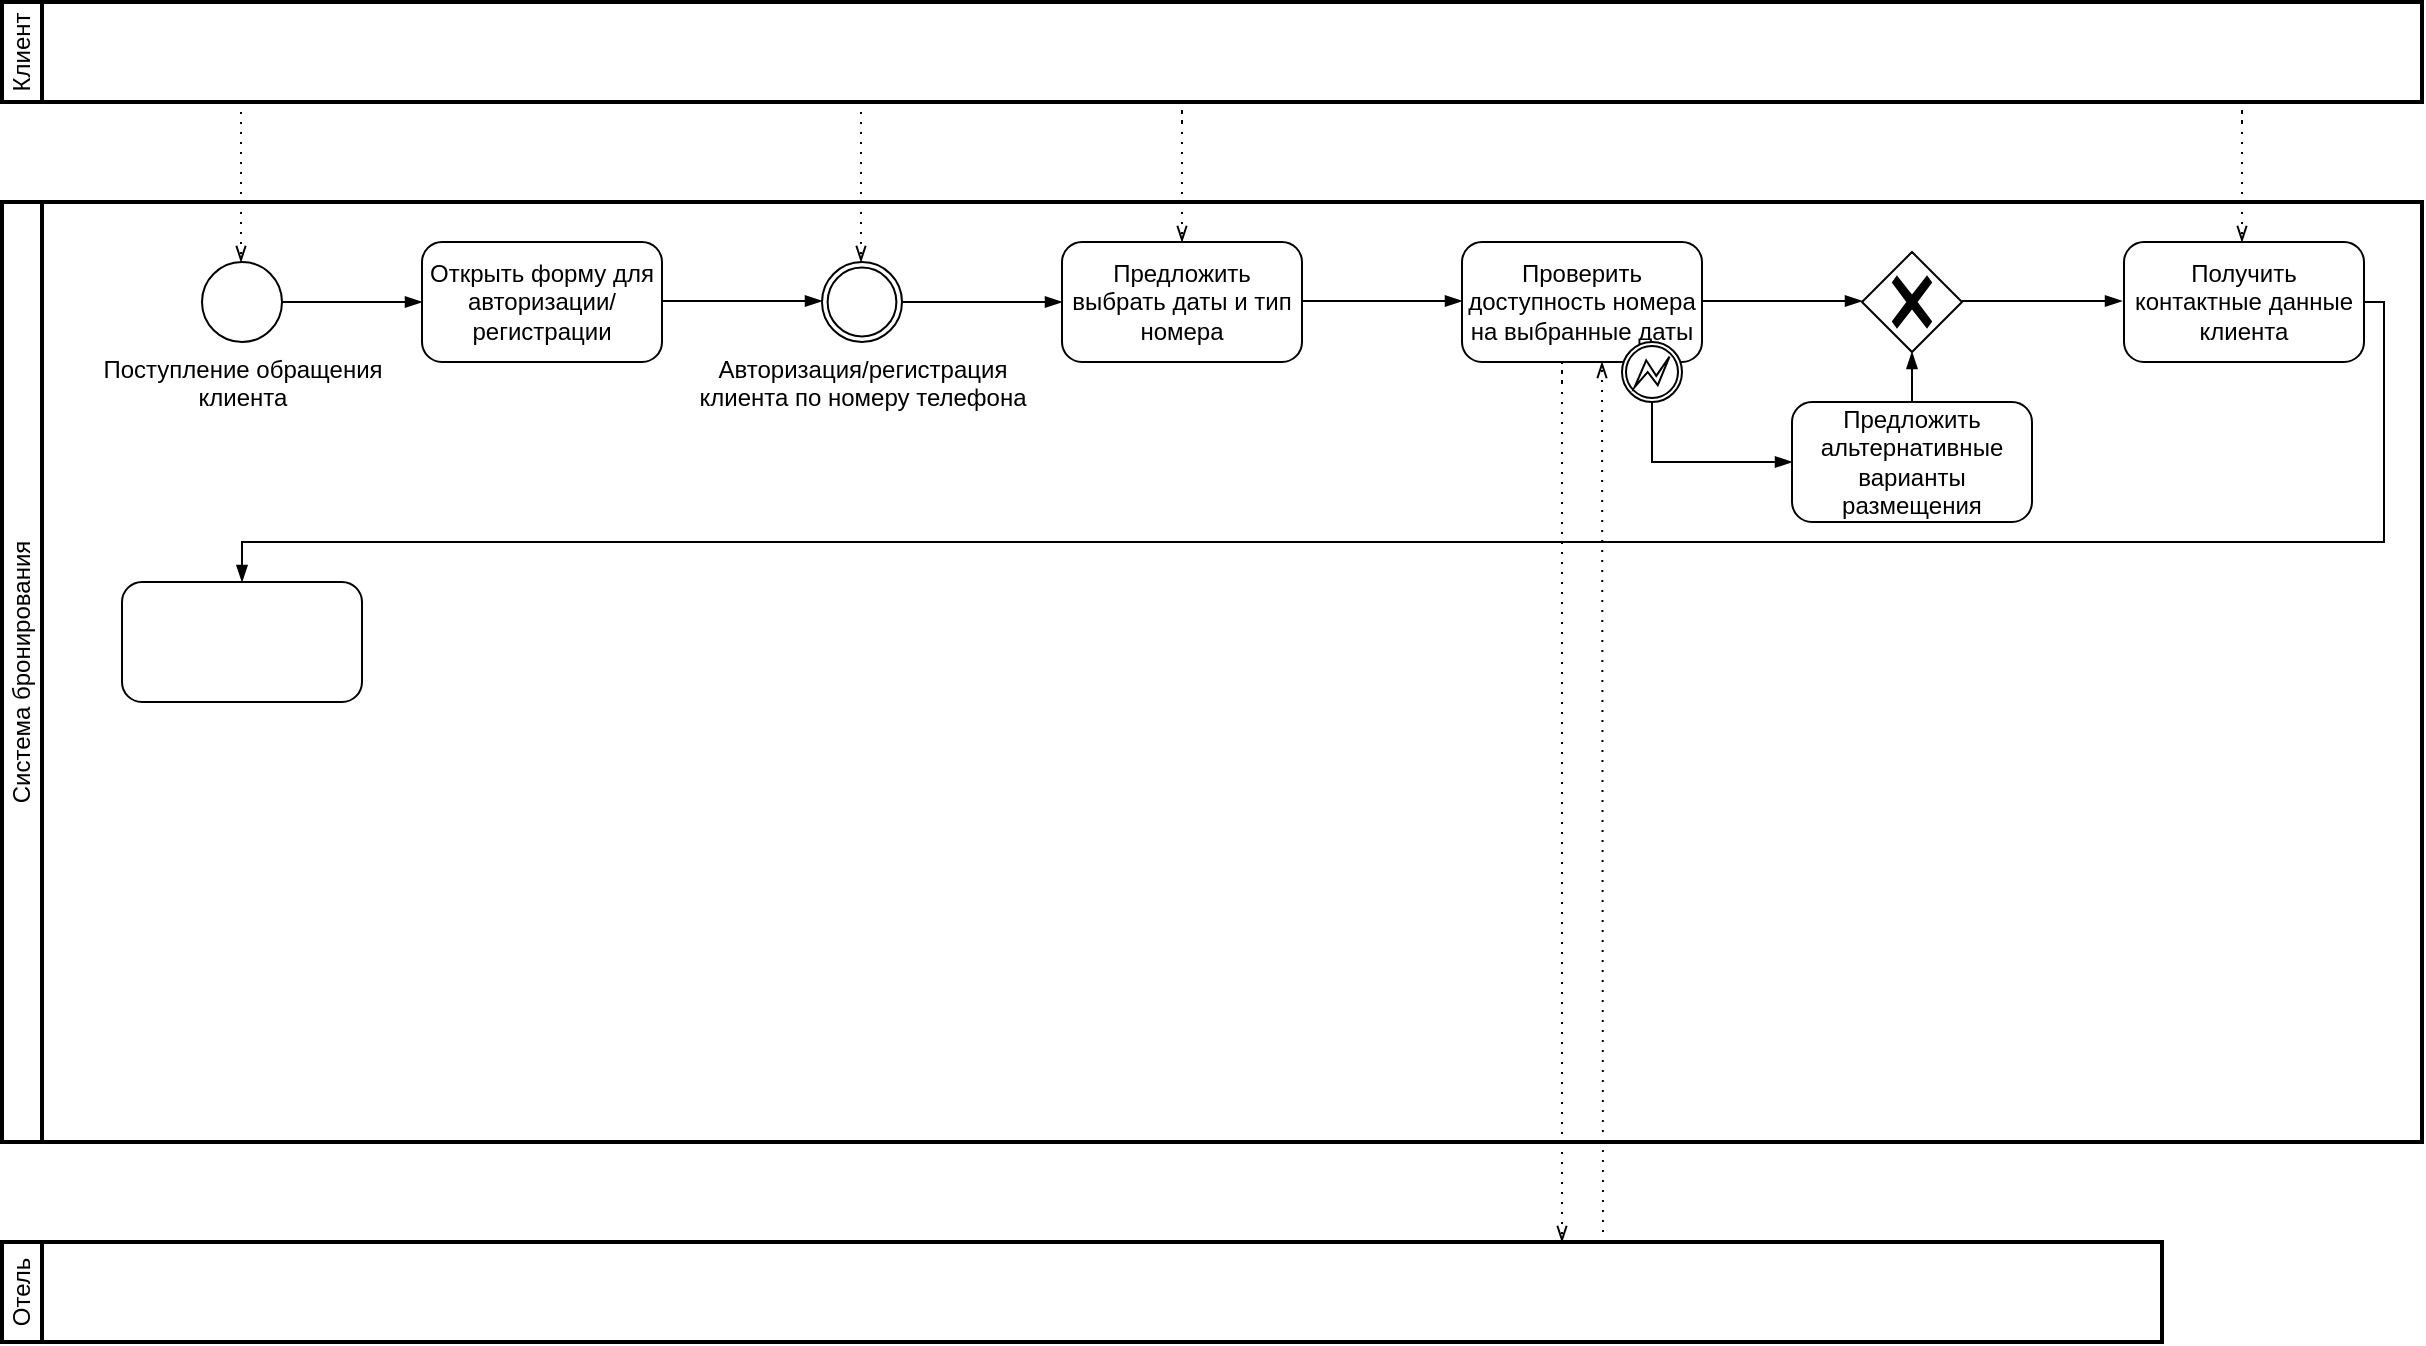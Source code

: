 <mxfile version="24.7.17">
  <diagram name="Страница — 1" id="X-kzBbZVKX_LICPjZ_td">
    <mxGraphModel dx="1059" dy="623" grid="1" gridSize="10" guides="1" tooltips="1" connect="1" arrows="1" fold="1" page="1" pageScale="1" pageWidth="827" pageHeight="1169" math="0" shadow="0">
      <root>
        <mxCell id="0" />
        <mxCell id="1" parent="0" />
        <mxCell id="VBmdsLyCv_HSWNaAxPap-1" value="Клиент" style="swimlane;html=1;startSize=20;fontStyle=0;collapsible=0;horizontal=0;swimlaneLine=1;swimlaneFillColor=#ffffff;strokeWidth=2;whiteSpace=wrap;" vertex="1" parent="1">
          <mxGeometry x="120" y="30" width="1210" height="50" as="geometry" />
        </mxCell>
        <mxCell id="VBmdsLyCv_HSWNaAxPap-3" value="Отель" style="swimlane;html=1;startSize=20;fontStyle=0;collapsible=0;horizontal=0;swimlaneLine=1;swimlaneFillColor=#ffffff;strokeWidth=2;whiteSpace=wrap;" vertex="1" parent="1">
          <mxGeometry x="120" y="650" width="1080" height="50" as="geometry" />
        </mxCell>
        <mxCell id="VBmdsLyCv_HSWNaAxPap-2" value="Система бронирования" style="swimlane;html=1;startSize=20;fontStyle=0;collapsible=0;horizontal=0;swimlaneLine=1;swimlaneFillColor=#ffffff;strokeWidth=2;whiteSpace=wrap;" vertex="1" parent="1">
          <mxGeometry x="120" y="130" width="1210" height="470" as="geometry" />
        </mxCell>
        <mxCell id="VBmdsLyCv_HSWNaAxPap-5" value="&lt;div&gt;Поступление обращения&lt;/div&gt;&lt;div&gt;клиента&lt;/div&gt;" style="points=[[0.145,0.145,0],[0.5,0,0],[0.855,0.145,0],[1,0.5,0],[0.855,0.855,0],[0.5,1,0],[0.145,0.855,0],[0,0.5,0]];shape=mxgraph.bpmn.event;html=1;verticalLabelPosition=bottom;labelBackgroundColor=#ffffff;verticalAlign=top;align=center;perimeter=ellipsePerimeter;outlineConnect=0;aspect=fixed;outline=standard;symbol=general;" vertex="1" parent="VBmdsLyCv_HSWNaAxPap-2">
          <mxGeometry x="100" y="30" width="40" height="40" as="geometry" />
        </mxCell>
        <mxCell id="VBmdsLyCv_HSWNaAxPap-9" value="Открыть форму для авторизации/регистрации" style="points=[[0.25,0,0],[0.5,0,0],[0.75,0,0],[1,0.25,0],[1,0.5,0],[1,0.75,0],[0.75,1,0],[0.5,1,0],[0.25,1,0],[0,0.75,0],[0,0.5,0],[0,0.25,0]];shape=mxgraph.bpmn.task;whiteSpace=wrap;rectStyle=rounded;size=10;html=1;container=1;expand=0;collapsible=0;taskMarker=abstract;" vertex="1" parent="VBmdsLyCv_HSWNaAxPap-2">
          <mxGeometry x="210" y="20" width="120" height="60" as="geometry" />
        </mxCell>
        <mxCell id="VBmdsLyCv_HSWNaAxPap-7" value="" style="edgeStyle=elbowEdgeStyle;fontSize=12;html=1;endArrow=blockThin;endFill=1;rounded=0;exitX=1;exitY=0.5;exitDx=0;exitDy=0;exitPerimeter=0;" edge="1" parent="VBmdsLyCv_HSWNaAxPap-2" source="VBmdsLyCv_HSWNaAxPap-5" target="VBmdsLyCv_HSWNaAxPap-9">
          <mxGeometry width="160" relative="1" as="geometry">
            <mxPoint x="140" y="40" as="sourcePoint" />
            <mxPoint x="120" y="95" as="targetPoint" />
          </mxGeometry>
        </mxCell>
        <mxCell id="VBmdsLyCv_HSWNaAxPap-10" value="" style="edgeStyle=elbowEdgeStyle;fontSize=12;html=1;endArrow=blockThin;endFill=1;rounded=0;exitX=1;exitY=0.5;exitDx=0;exitDy=0;exitPerimeter=0;" edge="1" parent="VBmdsLyCv_HSWNaAxPap-2">
          <mxGeometry width="160" relative="1" as="geometry">
            <mxPoint x="330" y="49.5" as="sourcePoint" />
            <mxPoint x="410" y="49.5" as="targetPoint" />
          </mxGeometry>
        </mxCell>
        <mxCell id="VBmdsLyCv_HSWNaAxPap-11" value="Предложить выбрать даты и тип номера" style="points=[[0.25,0,0],[0.5,0,0],[0.75,0,0],[1,0.25,0],[1,0.5,0],[1,0.75,0],[0.75,1,0],[0.5,1,0],[0.25,1,0],[0,0.75,0],[0,0.5,0],[0,0.25,0]];shape=mxgraph.bpmn.task;whiteSpace=wrap;rectStyle=rounded;size=10;html=1;container=1;expand=0;collapsible=0;taskMarker=abstract;" vertex="1" parent="VBmdsLyCv_HSWNaAxPap-2">
          <mxGeometry x="530" y="20" width="120" height="60" as="geometry" />
        </mxCell>
        <mxCell id="VBmdsLyCv_HSWNaAxPap-15" value="&lt;div&gt;Авторизация/регистрация&lt;/div&gt;&lt;div&gt;клиента по номеру телефона&lt;br&gt;&lt;/div&gt;" style="points=[[0.145,0.145,0],[0.5,0,0],[0.855,0.145,0],[1,0.5,0],[0.855,0.855,0],[0.5,1,0],[0.145,0.855,0],[0,0.5,0]];shape=mxgraph.bpmn.event;html=1;verticalLabelPosition=bottom;labelBackgroundColor=#ffffff;verticalAlign=top;align=center;perimeter=ellipsePerimeter;outlineConnect=0;aspect=fixed;outline=throwing;symbol=general;" vertex="1" parent="VBmdsLyCv_HSWNaAxPap-2">
          <mxGeometry x="410" y="30" width="40" height="40" as="geometry" />
        </mxCell>
        <mxCell id="VBmdsLyCv_HSWNaAxPap-16" value="" style="edgeStyle=elbowEdgeStyle;fontSize=12;html=1;endArrow=blockThin;endFill=1;rounded=0;exitX=1;exitY=0.5;exitDx=0;exitDy=0;exitPerimeter=0;" edge="1" parent="VBmdsLyCv_HSWNaAxPap-2">
          <mxGeometry width="160" relative="1" as="geometry">
            <mxPoint x="450" y="50" as="sourcePoint" />
            <mxPoint x="530" y="50" as="targetPoint" />
          </mxGeometry>
        </mxCell>
        <mxCell id="VBmdsLyCv_HSWNaAxPap-19" value="" style="edgeStyle=elbowEdgeStyle;fontSize=12;html=1;endArrow=blockThin;endFill=1;rounded=0;exitX=1;exitY=0.5;exitDx=0;exitDy=0;exitPerimeter=0;" edge="1" parent="VBmdsLyCv_HSWNaAxPap-2">
          <mxGeometry width="160" relative="1" as="geometry">
            <mxPoint x="650" y="49.5" as="sourcePoint" />
            <mxPoint x="730" y="49.5" as="targetPoint" />
          </mxGeometry>
        </mxCell>
        <mxCell id="VBmdsLyCv_HSWNaAxPap-20" value="Проверить доступность номера на выбранные даты" style="points=[[0.25,0,0],[0.5,0,0],[0.75,0,0],[1,0.25,0],[1,0.5,0],[1,0.75,0],[0.75,1,0],[0.5,1,0],[0.25,1,0],[0,0.75,0],[0,0.5,0],[0,0.25,0]];shape=mxgraph.bpmn.task;whiteSpace=wrap;rectStyle=rounded;size=10;html=1;container=1;expand=0;collapsible=0;taskMarker=abstract;" vertex="1" parent="VBmdsLyCv_HSWNaAxPap-2">
          <mxGeometry x="730" y="20" width="120" height="60" as="geometry" />
        </mxCell>
        <mxCell id="VBmdsLyCv_HSWNaAxPap-29" value="" style="points=[[0.145,0.145,0],[0.5,0,0],[0.855,0.145,0],[1,0.5,0],[0.855,0.855,0],[0.5,1,0],[0.145,0.855,0],[0,0.5,0]];shape=mxgraph.bpmn.event;html=1;verticalLabelPosition=bottom;labelBackgroundColor=#ffffff;verticalAlign=top;align=center;perimeter=ellipsePerimeter;outlineConnect=0;aspect=fixed;outline=boundInt;symbol=error;" vertex="1" parent="VBmdsLyCv_HSWNaAxPap-20">
          <mxGeometry x="80" y="50" width="30" height="30" as="geometry" />
        </mxCell>
        <mxCell id="VBmdsLyCv_HSWNaAxPap-21" value="" style="edgeStyle=elbowEdgeStyle;fontSize=12;html=1;endFill=0;startFill=0;endSize=6;startSize=6;dashed=1;dashPattern=1 4;endArrow=openThin;startArrow=none;rounded=0;" edge="1" parent="VBmdsLyCv_HSWNaAxPap-2">
          <mxGeometry width="160" relative="1" as="geometry">
            <mxPoint x="770" y="90" as="sourcePoint" />
            <mxPoint x="770" y="230" as="targetPoint" />
            <Array as="points">
              <mxPoint x="770" y="80" />
            </Array>
          </mxGeometry>
        </mxCell>
        <mxCell id="VBmdsLyCv_HSWNaAxPap-23" value="" style="edgeStyle=elbowEdgeStyle;fontSize=12;html=1;endFill=0;startFill=0;endSize=6;startSize=6;dashed=1;dashPattern=1 4;endArrow=openThin;startArrow=none;rounded=0;exitX=0.75;exitY=0;exitDx=0;exitDy=0;" edge="1" parent="VBmdsLyCv_HSWNaAxPap-2">
          <mxGeometry width="160" relative="1" as="geometry">
            <mxPoint x="800.0" y="230" as="sourcePoint" />
            <mxPoint x="800" y="80" as="targetPoint" />
            <Array as="points">
              <mxPoint x="800" y="90" />
            </Array>
          </mxGeometry>
        </mxCell>
        <mxCell id="VBmdsLyCv_HSWNaAxPap-24" value="" style="edgeStyle=elbowEdgeStyle;fontSize=12;html=1;endArrow=blockThin;endFill=1;rounded=0;exitX=1;exitY=0.5;exitDx=0;exitDy=0;exitPerimeter=0;" edge="1" parent="VBmdsLyCv_HSWNaAxPap-2">
          <mxGeometry width="160" relative="1" as="geometry">
            <mxPoint x="850" y="49.5" as="sourcePoint" />
            <mxPoint x="930" y="49.5" as="targetPoint" />
          </mxGeometry>
        </mxCell>
        <mxCell id="VBmdsLyCv_HSWNaAxPap-30" value="Предложить альтернативные варианты размещения" style="points=[[0.25,0,0],[0.5,0,0],[0.75,0,0],[1,0.25,0],[1,0.5,0],[1,0.75,0],[0.75,1,0],[0.5,1,0],[0.25,1,0],[0,0.75,0],[0,0.5,0],[0,0.25,0]];shape=mxgraph.bpmn.task;whiteSpace=wrap;rectStyle=rounded;size=10;html=1;container=1;expand=0;collapsible=0;taskMarker=abstract;" vertex="1" parent="VBmdsLyCv_HSWNaAxPap-2">
          <mxGeometry x="895" y="100" width="120" height="60" as="geometry" />
        </mxCell>
        <mxCell id="VBmdsLyCv_HSWNaAxPap-32" value="" style="edgeStyle=elbowEdgeStyle;fontSize=12;html=1;endArrow=blockThin;endFill=1;rounded=0;exitX=0.5;exitY=1;exitDx=0;exitDy=0;exitPerimeter=0;entryX=0;entryY=0.5;entryDx=0;entryDy=0;entryPerimeter=0;" edge="1" parent="VBmdsLyCv_HSWNaAxPap-2" source="VBmdsLyCv_HSWNaAxPap-29" target="VBmdsLyCv_HSWNaAxPap-30">
          <mxGeometry width="160" relative="1" as="geometry">
            <mxPoint x="820" y="129.5" as="sourcePoint" />
            <mxPoint x="890" y="130" as="targetPoint" />
            <Array as="points">
              <mxPoint x="825" y="140" />
            </Array>
          </mxGeometry>
        </mxCell>
        <mxCell id="VBmdsLyCv_HSWNaAxPap-33" value="" style="points=[[0.25,0.25,0],[0.5,0,0],[0.75,0.25,0],[1,0.5,0],[0.75,0.75,0],[0.5,1,0],[0.25,0.75,0],[0,0.5,0]];shape=mxgraph.bpmn.gateway2;html=1;verticalLabelPosition=bottom;labelBackgroundColor=#ffffff;verticalAlign=top;align=center;perimeter=rhombusPerimeter;outlineConnect=0;outline=none;symbol=none;gwType=exclusive;" vertex="1" parent="VBmdsLyCv_HSWNaAxPap-2">
          <mxGeometry x="930" y="25" width="50" height="50" as="geometry" />
        </mxCell>
        <mxCell id="VBmdsLyCv_HSWNaAxPap-34" value="" style="edgeStyle=elbowEdgeStyle;fontSize=12;html=1;endArrow=blockThin;endFill=1;rounded=0;exitX=0.5;exitY=0;exitDx=0;exitDy=0;exitPerimeter=0;entryX=0.5;entryY=1;entryDx=0;entryDy=0;entryPerimeter=0;" edge="1" parent="VBmdsLyCv_HSWNaAxPap-2" source="VBmdsLyCv_HSWNaAxPap-30" target="VBmdsLyCv_HSWNaAxPap-33">
          <mxGeometry width="160" relative="1" as="geometry">
            <mxPoint x="940" y="190" as="sourcePoint" />
            <mxPoint x="960" y="80" as="targetPoint" />
          </mxGeometry>
        </mxCell>
        <mxCell id="VBmdsLyCv_HSWNaAxPap-35" value="" style="edgeStyle=elbowEdgeStyle;fontSize=12;html=1;endArrow=blockThin;endFill=1;rounded=0;exitX=1;exitY=0.5;exitDx=0;exitDy=0;exitPerimeter=0;" edge="1" parent="VBmdsLyCv_HSWNaAxPap-2">
          <mxGeometry width="160" relative="1" as="geometry">
            <mxPoint x="980" y="49.5" as="sourcePoint" />
            <mxPoint x="1060" y="49.5" as="targetPoint" />
          </mxGeometry>
        </mxCell>
        <mxCell id="VBmdsLyCv_HSWNaAxPap-36" value="Система бронирования" style="swimlane;html=1;startSize=20;fontStyle=0;collapsible=0;horizontal=0;swimlaneLine=1;swimlaneFillColor=#ffffff;strokeWidth=2;whiteSpace=wrap;" vertex="1" parent="VBmdsLyCv_HSWNaAxPap-2">
          <mxGeometry width="1210" height="470" as="geometry" />
        </mxCell>
        <mxCell id="VBmdsLyCv_HSWNaAxPap-37" value="&lt;div&gt;Поступление обращения&lt;/div&gt;&lt;div&gt;клиента&lt;/div&gt;" style="points=[[0.145,0.145,0],[0.5,0,0],[0.855,0.145,0],[1,0.5,0],[0.855,0.855,0],[0.5,1,0],[0.145,0.855,0],[0,0.5,0]];shape=mxgraph.bpmn.event;html=1;verticalLabelPosition=bottom;labelBackgroundColor=#ffffff;verticalAlign=top;align=center;perimeter=ellipsePerimeter;outlineConnect=0;aspect=fixed;outline=standard;symbol=general;" vertex="1" parent="VBmdsLyCv_HSWNaAxPap-36">
          <mxGeometry x="100" y="30" width="40" height="40" as="geometry" />
        </mxCell>
        <mxCell id="VBmdsLyCv_HSWNaAxPap-38" value="Открыть форму для авторизации/регистрации" style="points=[[0.25,0,0],[0.5,0,0],[0.75,0,0],[1,0.25,0],[1,0.5,0],[1,0.75,0],[0.75,1,0],[0.5,1,0],[0.25,1,0],[0,0.75,0],[0,0.5,0],[0,0.25,0]];shape=mxgraph.bpmn.task;whiteSpace=wrap;rectStyle=rounded;size=10;html=1;container=1;expand=0;collapsible=0;taskMarker=abstract;" vertex="1" parent="VBmdsLyCv_HSWNaAxPap-36">
          <mxGeometry x="210" y="20" width="120" height="60" as="geometry" />
        </mxCell>
        <mxCell id="VBmdsLyCv_HSWNaAxPap-39" value="" style="edgeStyle=elbowEdgeStyle;fontSize=12;html=1;endArrow=blockThin;endFill=1;rounded=0;exitX=1;exitY=0.5;exitDx=0;exitDy=0;exitPerimeter=0;" edge="1" parent="VBmdsLyCv_HSWNaAxPap-36" source="VBmdsLyCv_HSWNaAxPap-37" target="VBmdsLyCv_HSWNaAxPap-38">
          <mxGeometry width="160" relative="1" as="geometry">
            <mxPoint x="140" y="40" as="sourcePoint" />
            <mxPoint x="120" y="95" as="targetPoint" />
          </mxGeometry>
        </mxCell>
        <mxCell id="VBmdsLyCv_HSWNaAxPap-40" value="" style="edgeStyle=elbowEdgeStyle;fontSize=12;html=1;endArrow=blockThin;endFill=1;rounded=0;exitX=1;exitY=0.5;exitDx=0;exitDy=0;exitPerimeter=0;" edge="1" parent="VBmdsLyCv_HSWNaAxPap-36">
          <mxGeometry width="160" relative="1" as="geometry">
            <mxPoint x="330" y="49.5" as="sourcePoint" />
            <mxPoint x="410" y="49.5" as="targetPoint" />
          </mxGeometry>
        </mxCell>
        <mxCell id="VBmdsLyCv_HSWNaAxPap-41" value="Предложить выбрать даты и тип номера" style="points=[[0.25,0,0],[0.5,0,0],[0.75,0,0],[1,0.25,0],[1,0.5,0],[1,0.75,0],[0.75,1,0],[0.5,1,0],[0.25,1,0],[0,0.75,0],[0,0.5,0],[0,0.25,0]];shape=mxgraph.bpmn.task;whiteSpace=wrap;rectStyle=rounded;size=10;html=1;container=1;expand=0;collapsible=0;taskMarker=abstract;" vertex="1" parent="VBmdsLyCv_HSWNaAxPap-36">
          <mxGeometry x="530" y="20" width="120" height="60" as="geometry" />
        </mxCell>
        <mxCell id="VBmdsLyCv_HSWNaAxPap-42" value="&lt;div&gt;Авторизация/регистрация&lt;/div&gt;&lt;div&gt;клиента по номеру телефона&lt;br&gt;&lt;/div&gt;" style="points=[[0.145,0.145,0],[0.5,0,0],[0.855,0.145,0],[1,0.5,0],[0.855,0.855,0],[0.5,1,0],[0.145,0.855,0],[0,0.5,0]];shape=mxgraph.bpmn.event;html=1;verticalLabelPosition=bottom;labelBackgroundColor=#ffffff;verticalAlign=top;align=center;perimeter=ellipsePerimeter;outlineConnect=0;aspect=fixed;outline=throwing;symbol=general;" vertex="1" parent="VBmdsLyCv_HSWNaAxPap-36">
          <mxGeometry x="410" y="30" width="40" height="40" as="geometry" />
        </mxCell>
        <mxCell id="VBmdsLyCv_HSWNaAxPap-43" value="" style="edgeStyle=elbowEdgeStyle;fontSize=12;html=1;endArrow=blockThin;endFill=1;rounded=0;exitX=1;exitY=0.5;exitDx=0;exitDy=0;exitPerimeter=0;" edge="1" parent="VBmdsLyCv_HSWNaAxPap-36">
          <mxGeometry width="160" relative="1" as="geometry">
            <mxPoint x="450" y="50" as="sourcePoint" />
            <mxPoint x="530" y="50" as="targetPoint" />
          </mxGeometry>
        </mxCell>
        <mxCell id="VBmdsLyCv_HSWNaAxPap-44" value="" style="edgeStyle=elbowEdgeStyle;fontSize=12;html=1;endArrow=blockThin;endFill=1;rounded=0;exitX=1;exitY=0.5;exitDx=0;exitDy=0;exitPerimeter=0;" edge="1" parent="VBmdsLyCv_HSWNaAxPap-36">
          <mxGeometry width="160" relative="1" as="geometry">
            <mxPoint x="650" y="49.5" as="sourcePoint" />
            <mxPoint x="730" y="49.5" as="targetPoint" />
          </mxGeometry>
        </mxCell>
        <mxCell id="VBmdsLyCv_HSWNaAxPap-45" value="Проверить доступность номера на выбранные даты" style="points=[[0.25,0,0],[0.5,0,0],[0.75,0,0],[1,0.25,0],[1,0.5,0],[1,0.75,0],[0.75,1,0],[0.5,1,0],[0.25,1,0],[0,0.75,0],[0,0.5,0],[0,0.25,0]];shape=mxgraph.bpmn.task;whiteSpace=wrap;rectStyle=rounded;size=10;html=1;container=1;expand=0;collapsible=0;taskMarker=abstract;" vertex="1" parent="VBmdsLyCv_HSWNaAxPap-36">
          <mxGeometry x="730" y="20" width="120" height="60" as="geometry" />
        </mxCell>
        <mxCell id="VBmdsLyCv_HSWNaAxPap-46" value="" style="points=[[0.145,0.145,0],[0.5,0,0],[0.855,0.145,0],[1,0.5,0],[0.855,0.855,0],[0.5,1,0],[0.145,0.855,0],[0,0.5,0]];shape=mxgraph.bpmn.event;html=1;verticalLabelPosition=bottom;labelBackgroundColor=#ffffff;verticalAlign=top;align=center;perimeter=ellipsePerimeter;outlineConnect=0;aspect=fixed;outline=boundInt;symbol=error;" vertex="1" parent="VBmdsLyCv_HSWNaAxPap-45">
          <mxGeometry x="80" y="50" width="30" height="30" as="geometry" />
        </mxCell>
        <mxCell id="VBmdsLyCv_HSWNaAxPap-47" value="" style="edgeStyle=elbowEdgeStyle;fontSize=12;html=1;endFill=0;startFill=0;endSize=6;startSize=6;dashed=1;dashPattern=1 4;endArrow=openThin;startArrow=none;rounded=0;" edge="1" parent="VBmdsLyCv_HSWNaAxPap-36">
          <mxGeometry width="160" relative="1" as="geometry">
            <mxPoint x="780" y="90" as="sourcePoint" />
            <mxPoint x="780" y="520" as="targetPoint" />
            <Array as="points">
              <mxPoint x="780" y="80" />
            </Array>
          </mxGeometry>
        </mxCell>
        <mxCell id="VBmdsLyCv_HSWNaAxPap-49" value="" style="edgeStyle=elbowEdgeStyle;fontSize=12;html=1;endArrow=blockThin;endFill=1;rounded=0;exitX=1;exitY=0.5;exitDx=0;exitDy=0;exitPerimeter=0;" edge="1" parent="VBmdsLyCv_HSWNaAxPap-36">
          <mxGeometry width="160" relative="1" as="geometry">
            <mxPoint x="850" y="49.5" as="sourcePoint" />
            <mxPoint x="930" y="49.5" as="targetPoint" />
          </mxGeometry>
        </mxCell>
        <mxCell id="VBmdsLyCv_HSWNaAxPap-50" value="Предложить альтернативные варианты размещения" style="points=[[0.25,0,0],[0.5,0,0],[0.75,0,0],[1,0.25,0],[1,0.5,0],[1,0.75,0],[0.75,1,0],[0.5,1,0],[0.25,1,0],[0,0.75,0],[0,0.5,0],[0,0.25,0]];shape=mxgraph.bpmn.task;whiteSpace=wrap;rectStyle=rounded;size=10;html=1;container=1;expand=0;collapsible=0;taskMarker=abstract;" vertex="1" parent="VBmdsLyCv_HSWNaAxPap-36">
          <mxGeometry x="895" y="100" width="120" height="60" as="geometry" />
        </mxCell>
        <mxCell id="VBmdsLyCv_HSWNaAxPap-51" value="" style="edgeStyle=elbowEdgeStyle;fontSize=12;html=1;endArrow=blockThin;endFill=1;rounded=0;exitX=0.5;exitY=1;exitDx=0;exitDy=0;exitPerimeter=0;entryX=0;entryY=0.5;entryDx=0;entryDy=0;entryPerimeter=0;" edge="1" parent="VBmdsLyCv_HSWNaAxPap-36" source="VBmdsLyCv_HSWNaAxPap-46" target="VBmdsLyCv_HSWNaAxPap-50">
          <mxGeometry width="160" relative="1" as="geometry">
            <mxPoint x="820" y="129.5" as="sourcePoint" />
            <mxPoint x="890" y="130" as="targetPoint" />
            <Array as="points">
              <mxPoint x="825" y="140" />
            </Array>
          </mxGeometry>
        </mxCell>
        <mxCell id="VBmdsLyCv_HSWNaAxPap-52" value="" style="points=[[0.25,0.25,0],[0.5,0,0],[0.75,0.25,0],[1,0.5,0],[0.75,0.75,0],[0.5,1,0],[0.25,0.75,0],[0,0.5,0]];shape=mxgraph.bpmn.gateway2;html=1;verticalLabelPosition=bottom;labelBackgroundColor=#ffffff;verticalAlign=top;align=center;perimeter=rhombusPerimeter;outlineConnect=0;outline=none;symbol=none;gwType=exclusive;" vertex="1" parent="VBmdsLyCv_HSWNaAxPap-36">
          <mxGeometry x="930" y="25" width="50" height="50" as="geometry" />
        </mxCell>
        <mxCell id="VBmdsLyCv_HSWNaAxPap-53" value="" style="edgeStyle=elbowEdgeStyle;fontSize=12;html=1;endArrow=blockThin;endFill=1;rounded=0;exitX=0.5;exitY=0;exitDx=0;exitDy=0;exitPerimeter=0;entryX=0.5;entryY=1;entryDx=0;entryDy=0;entryPerimeter=0;" edge="1" parent="VBmdsLyCv_HSWNaAxPap-36" source="VBmdsLyCv_HSWNaAxPap-50" target="VBmdsLyCv_HSWNaAxPap-52">
          <mxGeometry width="160" relative="1" as="geometry">
            <mxPoint x="940" y="190" as="sourcePoint" />
            <mxPoint x="960" y="80" as="targetPoint" />
          </mxGeometry>
        </mxCell>
        <mxCell id="VBmdsLyCv_HSWNaAxPap-54" value="" style="edgeStyle=elbowEdgeStyle;fontSize=12;html=1;endArrow=blockThin;endFill=1;rounded=0;exitX=1;exitY=0.5;exitDx=0;exitDy=0;exitPerimeter=0;" edge="1" parent="VBmdsLyCv_HSWNaAxPap-36">
          <mxGeometry width="160" relative="1" as="geometry">
            <mxPoint x="980" y="49.5" as="sourcePoint" />
            <mxPoint x="1060" y="49.5" as="targetPoint" />
          </mxGeometry>
        </mxCell>
        <mxCell id="VBmdsLyCv_HSWNaAxPap-55" value="Получить контактные данные клиента" style="points=[[0.25,0,0],[0.5,0,0],[0.75,0,0],[1,0.25,0],[1,0.5,0],[1,0.75,0],[0.75,1,0],[0.5,1,0],[0.25,1,0],[0,0.75,0],[0,0.5,0],[0,0.25,0]];shape=mxgraph.bpmn.task;whiteSpace=wrap;rectStyle=rounded;size=10;html=1;container=1;expand=0;collapsible=0;taskMarker=abstract;" vertex="1" parent="VBmdsLyCv_HSWNaAxPap-36">
          <mxGeometry x="1061" y="20" width="120" height="60" as="geometry" />
        </mxCell>
        <mxCell id="VBmdsLyCv_HSWNaAxPap-58" value="" style="edgeStyle=elbowEdgeStyle;fontSize=12;html=1;endFill=0;startFill=0;endSize=6;startSize=6;dashed=1;dashPattern=1 4;endArrow=openThin;startArrow=none;rounded=0;entryX=0.5;entryY=1;entryDx=0;entryDy=0;entryPerimeter=0;" edge="1" parent="VBmdsLyCv_HSWNaAxPap-36">
          <mxGeometry width="160" relative="1" as="geometry">
            <mxPoint x="800.5" y="520" as="sourcePoint" />
            <mxPoint x="800.5" y="80" as="targetPoint" />
            <Array as="points">
              <mxPoint x="800" y="120" />
            </Array>
          </mxGeometry>
        </mxCell>
        <mxCell id="VBmdsLyCv_HSWNaAxPap-62" value="" style="points=[[0.25,0,0],[0.5,0,0],[0.75,0,0],[1,0.25,0],[1,0.5,0],[1,0.75,0],[0.75,1,0],[0.5,1,0],[0.25,1,0],[0,0.75,0],[0,0.5,0],[0,0.25,0]];shape=mxgraph.bpmn.task;whiteSpace=wrap;rectStyle=rounded;size=10;html=1;container=1;expand=0;collapsible=0;taskMarker=abstract;" vertex="1" parent="VBmdsLyCv_HSWNaAxPap-36">
          <mxGeometry x="60" y="190" width="120" height="60" as="geometry" />
        </mxCell>
        <mxCell id="VBmdsLyCv_HSWNaAxPap-61" value="" style="edgeStyle=orthogonalEdgeStyle;fontSize=12;html=1;endArrow=blockThin;endFill=1;rounded=0;elbow=vertical;exitX=1;exitY=0.5;exitDx=0;exitDy=0;exitPerimeter=0;entryX=0.5;entryY=0;entryDx=0;entryDy=0;entryPerimeter=0;" edge="1" parent="VBmdsLyCv_HSWNaAxPap-36" source="VBmdsLyCv_HSWNaAxPap-55" target="VBmdsLyCv_HSWNaAxPap-62">
          <mxGeometry width="160" relative="1" as="geometry">
            <mxPoint x="1191" y="50" as="sourcePoint" />
            <mxPoint x="110" y="170" as="targetPoint" />
            <Array as="points">
              <mxPoint x="1191" y="50" />
              <mxPoint x="1191" y="170" />
              <mxPoint x="120" y="170" />
            </Array>
          </mxGeometry>
        </mxCell>
        <mxCell id="VBmdsLyCv_HSWNaAxPap-18" value="" style="edgeStyle=elbowEdgeStyle;fontSize=12;html=1;endFill=0;startFill=0;endSize=6;startSize=6;dashed=1;dashPattern=1 4;endArrow=openThin;startArrow=none;rounded=0;entryX=0.5;entryY=0;entryDx=0;entryDy=0;entryPerimeter=0;" edge="1" parent="1" target="VBmdsLyCv_HSWNaAxPap-41">
          <mxGeometry width="160" relative="1" as="geometry">
            <mxPoint x="710" y="90" as="sourcePoint" />
            <mxPoint x="710" y="110" as="targetPoint" />
            <Array as="points">
              <mxPoint x="710" y="80" />
            </Array>
          </mxGeometry>
        </mxCell>
        <mxCell id="VBmdsLyCv_HSWNaAxPap-4" value="" style="edgeStyle=elbowEdgeStyle;fontSize=12;html=1;endFill=0;startFill=0;endSize=6;startSize=6;dashed=1;dashPattern=1 4;endArrow=openThin;startArrow=none;rounded=0;entryX=0.5;entryY=0;entryDx=0;entryDy=0;entryPerimeter=0;" edge="1" parent="1">
          <mxGeometry width="160" relative="1" as="geometry">
            <mxPoint x="239.5" y="80" as="sourcePoint" />
            <mxPoint x="239.5" y="160" as="targetPoint" />
            <Array as="points">
              <mxPoint x="239.5" y="90" />
            </Array>
          </mxGeometry>
        </mxCell>
        <mxCell id="VBmdsLyCv_HSWNaAxPap-17" value="" style="edgeStyle=elbowEdgeStyle;fontSize=12;html=1;endFill=0;startFill=0;endSize=6;startSize=6;dashed=1;dashPattern=1 4;endArrow=openThin;startArrow=none;rounded=0;" edge="1" parent="1">
          <mxGeometry width="160" relative="1" as="geometry">
            <mxPoint x="549.5" y="80" as="sourcePoint" />
            <mxPoint x="549.5" y="160" as="targetPoint" />
            <Array as="points">
              <mxPoint x="549.5" y="90" />
            </Array>
          </mxGeometry>
        </mxCell>
        <mxCell id="VBmdsLyCv_HSWNaAxPap-56" value="" style="edgeStyle=elbowEdgeStyle;fontSize=12;html=1;endFill=0;startFill=0;endSize=6;startSize=6;dashed=1;dashPattern=1 4;endArrow=openThin;startArrow=none;rounded=0;entryX=0.5;entryY=0;entryDx=0;entryDy=0;entryPerimeter=0;" edge="1" parent="1">
          <mxGeometry width="160" relative="1" as="geometry">
            <mxPoint x="1240" y="90" as="sourcePoint" />
            <mxPoint x="1240" y="150" as="targetPoint" />
            <Array as="points">
              <mxPoint x="1240" y="80" />
            </Array>
          </mxGeometry>
        </mxCell>
      </root>
    </mxGraphModel>
  </diagram>
</mxfile>
